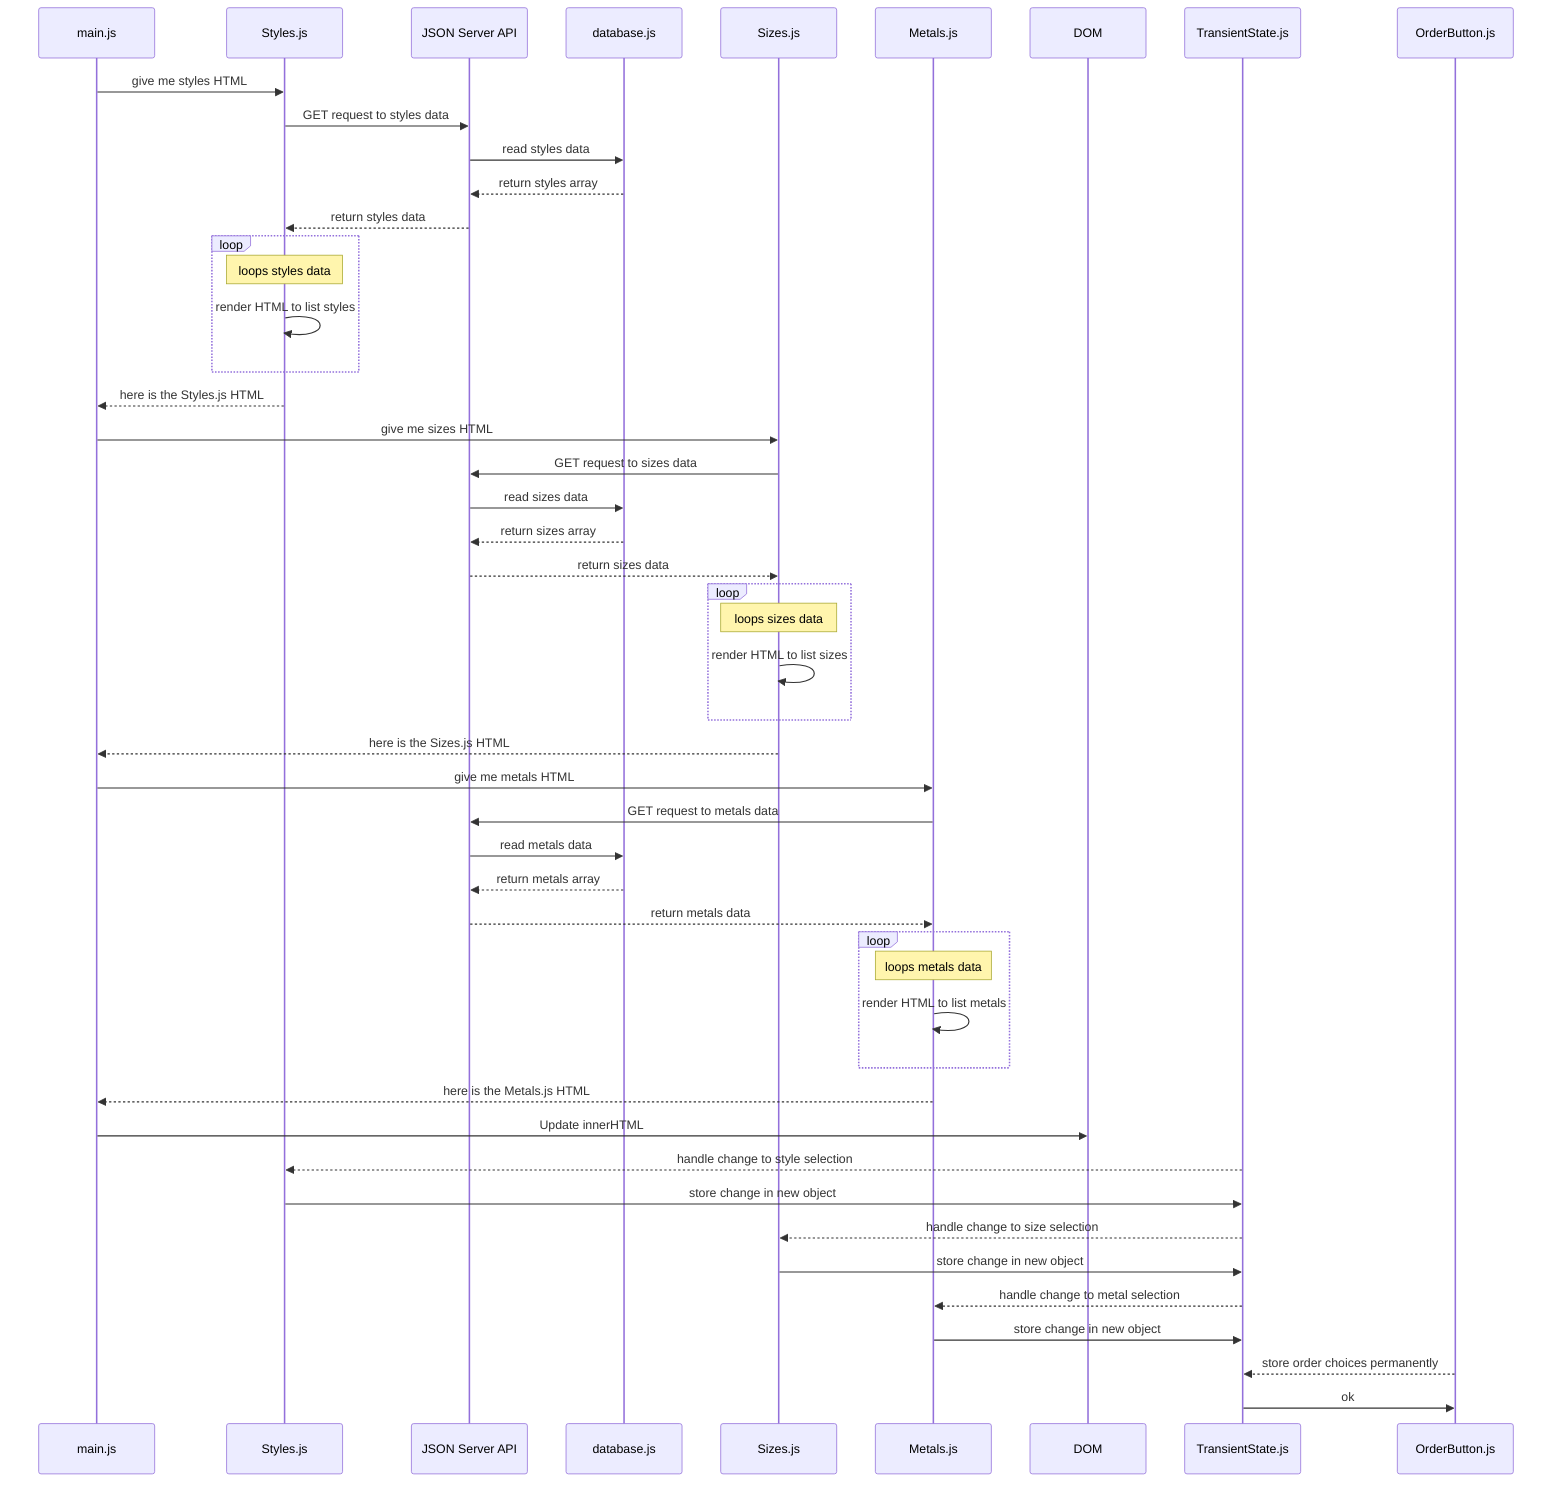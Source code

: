 sequenceDiagram

main.js ->> Styles.js: give me styles HTML

Styles.js ->> JSON Server API: GET request to styles data

JSON Server API ->> database.js: read styles data

database.js -->> JSON Server API: return styles array

JSON Server API -->> Styles.js: return styles data

Loop
    Note over Styles.js: loops styles data

    Styles.js ->> Styles.js: render HTML to list styles

End

Styles.js -->> main.js: here is the Styles.js HTML


main.js ->> Sizes.js: give me sizes HTML

Sizes.js ->> JSON Server API: GET request to sizes data

JSON Server API ->> database.js: read sizes data

database.js -->> JSON Server API: return sizes array

JSON Server API -->> Sizes.js: return sizes data

Loop
    Note over Sizes.js: loops sizes data

    Sizes.js ->> Sizes.js: render HTML to list sizes

End

Sizes.js -->> main.js: here is the Sizes.js HTML


main.js ->> Metals.js: give me metals HTML

Metals.js ->> JSON Server API: GET request to metals data

JSON Server API ->> database.js: read metals data

database.js -->> JSON Server API: return metals array

JSON Server API -->> Metals.js: return metals data

Loop
    Note over Metals.js: loops metals data

    Metals.js ->> Metals.js: render HTML to list metals

End

Metals.js -->> main.js: here is the Metals.js HTML

main.js ->> DOM: Update innerHTML

TransientState.js -->> Styles.js: handle change to style selection

Styles.js ->> TransientState.js: store change in new object

TransientState.js -->> Sizes.js: handle change to size selection

Sizes.js ->> TransientState.js: store change in new object

TransientState.js -->> Metals.js: handle change to metal selection

Metals.js ->> TransientState.js: store change in new object

OrderButton.js -->> TransientState.js: store order choices permanently

TransientState.js ->> OrderButton.js: ok